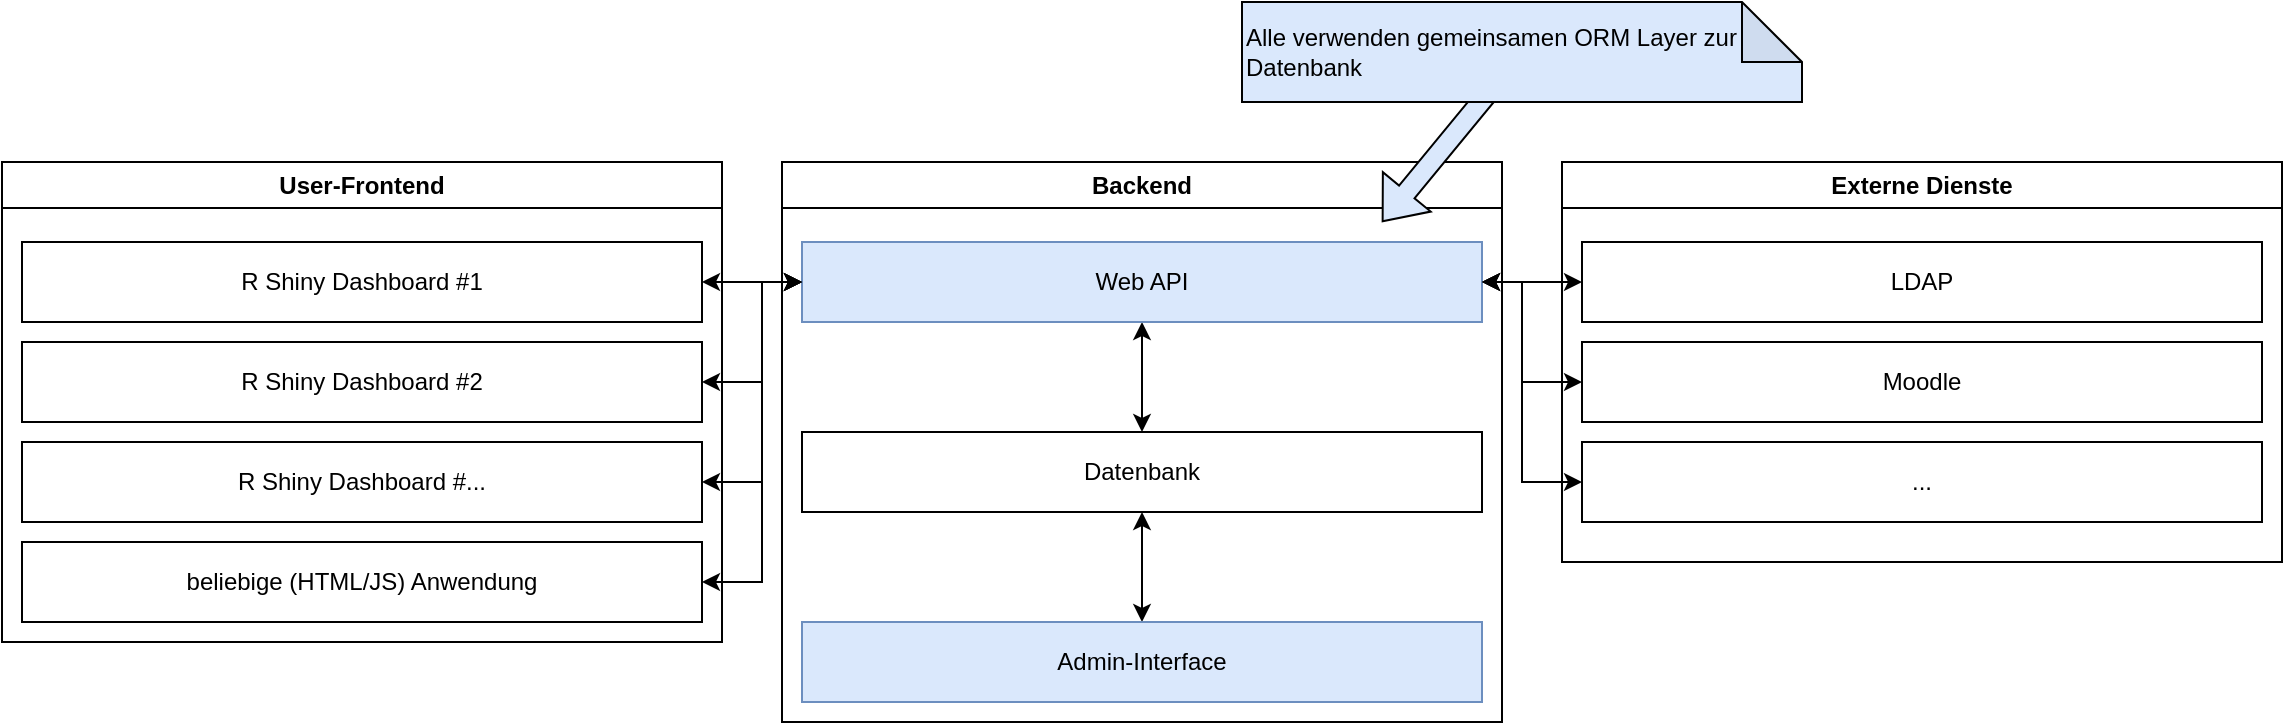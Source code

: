<mxfile version="20.7.4" type="device"><diagram id="40v4AQELNf-cCZgsr8Ge" name="Page-1"><mxGraphModel dx="1034" dy="600" grid="1" gridSize="10" guides="1" tooltips="1" connect="1" arrows="1" fold="1" page="1" pageScale="1" pageWidth="1169" pageHeight="827" math="0" shadow="0"><root><mxCell id="0"/><mxCell id="1" parent="0"/><mxCell id="Pe8EmJikTETrAZBtL_rg-2" value="User-Frontend" style="swimlane;whiteSpace=wrap;html=1;" vertex="1" parent="1"><mxGeometry x="20" y="280" width="360" height="240" as="geometry"/></mxCell><mxCell id="Pe8EmJikTETrAZBtL_rg-10" value="R Shiny Dashboard #1" style="rounded=0;whiteSpace=wrap;html=1;" vertex="1" parent="Pe8EmJikTETrAZBtL_rg-2"><mxGeometry x="10" y="40" width="340" height="40" as="geometry"/></mxCell><mxCell id="Pe8EmJikTETrAZBtL_rg-13" value="R Shiny Dashboard #2" style="rounded=0;whiteSpace=wrap;html=1;" vertex="1" parent="Pe8EmJikTETrAZBtL_rg-2"><mxGeometry x="10" y="90" width="340" height="40" as="geometry"/></mxCell><mxCell id="Pe8EmJikTETrAZBtL_rg-14" value="R Shiny Dashboard #..." style="rounded=0;whiteSpace=wrap;html=1;" vertex="1" parent="Pe8EmJikTETrAZBtL_rg-2"><mxGeometry x="10" y="140" width="340" height="40" as="geometry"/></mxCell><mxCell id="Pe8EmJikTETrAZBtL_rg-15" value="beliebige (HTML/JS) Anwendung" style="rounded=0;whiteSpace=wrap;html=1;" vertex="1" parent="Pe8EmJikTETrAZBtL_rg-2"><mxGeometry x="10" y="190" width="340" height="40" as="geometry"/></mxCell><mxCell id="Pe8EmJikTETrAZBtL_rg-3" value="Backend" style="swimlane;whiteSpace=wrap;html=1;" vertex="1" parent="1"><mxGeometry x="410" y="280" width="360" height="280" as="geometry"/></mxCell><mxCell id="Pe8EmJikTETrAZBtL_rg-22" style="edgeStyle=orthogonalEdgeStyle;rounded=0;orthogonalLoop=1;jettySize=auto;html=1;startArrow=classic;startFill=1;" edge="1" parent="Pe8EmJikTETrAZBtL_rg-3" source="Pe8EmJikTETrAZBtL_rg-4" target="Pe8EmJikTETrAZBtL_rg-5"><mxGeometry relative="1" as="geometry"/></mxCell><mxCell id="Pe8EmJikTETrAZBtL_rg-4" value="Web API" style="rounded=0;whiteSpace=wrap;html=1;fillColor=#dae8fc;strokeColor=#6c8ebf;" vertex="1" parent="Pe8EmJikTETrAZBtL_rg-3"><mxGeometry x="10" y="40" width="340" height="40" as="geometry"/></mxCell><mxCell id="Pe8EmJikTETrAZBtL_rg-34" style="edgeStyle=orthogonalEdgeStyle;rounded=0;orthogonalLoop=1;jettySize=auto;html=1;entryX=0.5;entryY=0;entryDx=0;entryDy=0;startArrow=classic;startFill=1;" edge="1" parent="Pe8EmJikTETrAZBtL_rg-3" source="Pe8EmJikTETrAZBtL_rg-5" target="Pe8EmJikTETrAZBtL_rg-33"><mxGeometry relative="1" as="geometry"/></mxCell><mxCell id="Pe8EmJikTETrAZBtL_rg-5" value="Datenbank" style="rounded=0;whiteSpace=wrap;html=1;" vertex="1" parent="Pe8EmJikTETrAZBtL_rg-3"><mxGeometry x="10" y="135" width="340" height="40" as="geometry"/></mxCell><mxCell id="Pe8EmJikTETrAZBtL_rg-33" value="Admin-Interface" style="rounded=0;whiteSpace=wrap;html=1;fillColor=#dae8fc;strokeColor=#6c8ebf;" vertex="1" parent="Pe8EmJikTETrAZBtL_rg-3"><mxGeometry x="10" y="230" width="340" height="40" as="geometry"/></mxCell><mxCell id="Pe8EmJikTETrAZBtL_rg-6" value="Externe Dienste" style="swimlane;whiteSpace=wrap;html=1;" vertex="1" parent="1"><mxGeometry x="800" y="280" width="360" height="200" as="geometry"/></mxCell><mxCell id="Pe8EmJikTETrAZBtL_rg-7" value="LDAP" style="rounded=0;whiteSpace=wrap;html=1;" vertex="1" parent="Pe8EmJikTETrAZBtL_rg-6"><mxGeometry x="10" y="40" width="340" height="40" as="geometry"/></mxCell><mxCell id="Pe8EmJikTETrAZBtL_rg-9" value="Moodle" style="rounded=0;whiteSpace=wrap;html=1;" vertex="1" parent="Pe8EmJikTETrAZBtL_rg-6"><mxGeometry x="10" y="90" width="340" height="40" as="geometry"/></mxCell><mxCell id="Pe8EmJikTETrAZBtL_rg-17" value="..." style="rounded=0;whiteSpace=wrap;html=1;" vertex="1" parent="Pe8EmJikTETrAZBtL_rg-6"><mxGeometry x="10" y="140" width="340" height="40" as="geometry"/></mxCell><mxCell id="Pe8EmJikTETrAZBtL_rg-18" style="edgeStyle=orthogonalEdgeStyle;rounded=0;orthogonalLoop=1;jettySize=auto;html=1;startArrow=classic;startFill=1;" edge="1" parent="1" source="Pe8EmJikTETrAZBtL_rg-10" target="Pe8EmJikTETrAZBtL_rg-4"><mxGeometry relative="1" as="geometry"/></mxCell><mxCell id="Pe8EmJikTETrAZBtL_rg-19" style="edgeStyle=orthogonalEdgeStyle;rounded=0;orthogonalLoop=1;jettySize=auto;html=1;startArrow=classic;startFill=1;" edge="1" parent="1" source="Pe8EmJikTETrAZBtL_rg-13"><mxGeometry relative="1" as="geometry"><mxPoint x="420" y="340" as="targetPoint"/><Array as="points"><mxPoint x="400" y="390"/><mxPoint x="400" y="340"/></Array></mxGeometry></mxCell><mxCell id="Pe8EmJikTETrAZBtL_rg-20" style="edgeStyle=orthogonalEdgeStyle;rounded=0;orthogonalLoop=1;jettySize=auto;html=1;exitX=1;exitY=0.5;exitDx=0;exitDy=0;startArrow=classic;startFill=1;" edge="1" parent="1" source="Pe8EmJikTETrAZBtL_rg-14"><mxGeometry relative="1" as="geometry"><mxPoint x="420" y="340" as="targetPoint"/><Array as="points"><mxPoint x="400" y="440"/><mxPoint x="400" y="340"/></Array></mxGeometry></mxCell><mxCell id="Pe8EmJikTETrAZBtL_rg-21" style="edgeStyle=orthogonalEdgeStyle;rounded=0;orthogonalLoop=1;jettySize=auto;html=1;entryX=0;entryY=0.5;entryDx=0;entryDy=0;startArrow=classic;startFill=1;" edge="1" parent="1" source="Pe8EmJikTETrAZBtL_rg-15" target="Pe8EmJikTETrAZBtL_rg-4"><mxGeometry relative="1" as="geometry"><Array as="points"><mxPoint x="400" y="490"/><mxPoint x="400" y="340"/></Array></mxGeometry></mxCell><mxCell id="Pe8EmJikTETrAZBtL_rg-23" style="edgeStyle=orthogonalEdgeStyle;rounded=0;orthogonalLoop=1;jettySize=auto;html=1;startArrow=classic;startFill=1;" edge="1" parent="1" source="Pe8EmJikTETrAZBtL_rg-4" target="Pe8EmJikTETrAZBtL_rg-7"><mxGeometry relative="1" as="geometry"/></mxCell><mxCell id="Pe8EmJikTETrAZBtL_rg-24" style="edgeStyle=orthogonalEdgeStyle;rounded=0;orthogonalLoop=1;jettySize=auto;html=1;startArrow=classic;startFill=1;" edge="1" parent="1" source="Pe8EmJikTETrAZBtL_rg-9"><mxGeometry relative="1" as="geometry"><mxPoint x="760" y="340" as="targetPoint"/><Array as="points"><mxPoint x="780" y="390"/><mxPoint x="780" y="340"/></Array></mxGeometry></mxCell><mxCell id="Pe8EmJikTETrAZBtL_rg-25" style="edgeStyle=orthogonalEdgeStyle;rounded=0;orthogonalLoop=1;jettySize=auto;html=1;startArrow=classic;startFill=1;" edge="1" parent="1" source="Pe8EmJikTETrAZBtL_rg-17"><mxGeometry relative="1" as="geometry"><mxPoint x="760" y="340" as="targetPoint"/><Array as="points"><mxPoint x="780" y="440"/><mxPoint x="780" y="340"/></Array></mxGeometry></mxCell><mxCell id="Pe8EmJikTETrAZBtL_rg-39" style="rounded=0;orthogonalLoop=1;jettySize=auto;html=1;startArrow=none;startFill=0;shape=flexArrow;fillColor=#dae8fc;strokeColor=default;exitX=0.5;exitY=0.5;exitDx=0;exitDy=0;exitPerimeter=0;" edge="1" parent="1" source="Pe8EmJikTETrAZBtL_rg-38"><mxGeometry relative="1" as="geometry"><mxPoint x="710" y="310" as="targetPoint"/></mxGeometry></mxCell><mxCell id="Pe8EmJikTETrAZBtL_rg-38" value="Alle verwenden gemeinsamen ORM Layer zur Datenbank" style="shape=note;whiteSpace=wrap;html=1;backgroundOutline=1;darkOpacity=0.05;fillColor=#dae8fc;strokeColor=default;align=left;" vertex="1" parent="1"><mxGeometry x="640" y="200" width="280" height="50" as="geometry"/></mxCell></root></mxGraphModel></diagram></mxfile>